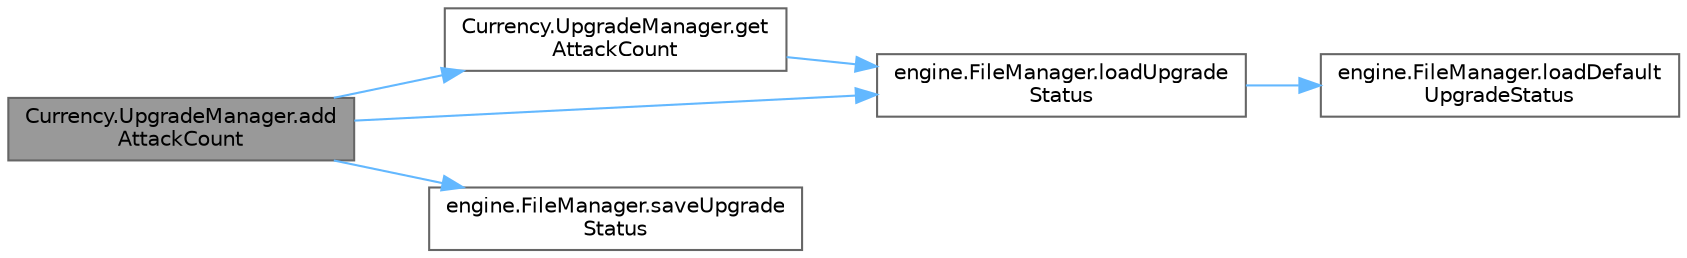 digraph "Currency.UpgradeManager.addAttackCount"
{
 // LATEX_PDF_SIZE
  bgcolor="transparent";
  edge [fontname=Helvetica,fontsize=10,labelfontname=Helvetica,labelfontsize=10];
  node [fontname=Helvetica,fontsize=10,shape=box,height=0.2,width=0.4];
  rankdir="LR";
  Node1 [id="Node000001",label="Currency.UpgradeManager.add\lAttackCount",height=0.2,width=0.4,color="gray40", fillcolor="grey60", style="filled", fontcolor="black",tooltip=" "];
  Node1 -> Node2 [id="edge1_Node000001_Node000002",color="steelblue1",style="solid",tooltip=" "];
  Node2 [id="Node000002",label="Currency.UpgradeManager.get\lAttackCount",height=0.2,width=0.4,color="grey40", fillcolor="white", style="filled",URL="$class_currency_1_1_upgrade_manager.html#a6aca11c8c3e8843e1ccf77db46e77f81",tooltip=" "];
  Node2 -> Node3 [id="edge2_Node000002_Node000003",color="steelblue1",style="solid",tooltip=" "];
  Node3 [id="Node000003",label="engine.FileManager.loadUpgrade\lStatus",height=0.2,width=0.4,color="grey40", fillcolor="white", style="filled",URL="$classengine_1_1_file_manager.html#a0a36dbead21b925203c3245c6f408b30",tooltip="Loads upgrade statuses from upgrade_status.properties file."];
  Node3 -> Node4 [id="edge3_Node000003_Node000004",color="steelblue1",style="solid",tooltip=" "];
  Node4 [id="Node000004",label="engine.FileManager.loadDefault\lUpgradeStatus",height=0.2,width=0.4,color="grey40", fillcolor="white", style="filled",URL="$classengine_1_1_file_manager.html#a9a18c215e1d555161c587bcaf1e63d71",tooltip="Loads default upgrade statuses from upgrade_default.properties file."];
  Node1 -> Node3 [id="edge4_Node000001_Node000003",color="steelblue1",style="solid",tooltip=" "];
  Node1 -> Node5 [id="edge5_Node000001_Node000005",color="steelblue1",style="solid",tooltip=" "];
  Node5 [id="Node000005",label="engine.FileManager.saveUpgrade\lStatus",height=0.2,width=0.4,color="grey40", fillcolor="white", style="filled",URL="$classengine_1_1_file_manager.html#a2162fa41415928cae5df1c70c3e6b487",tooltip="Saves upgrade statuses to upgrade_status.properties file."];
}

